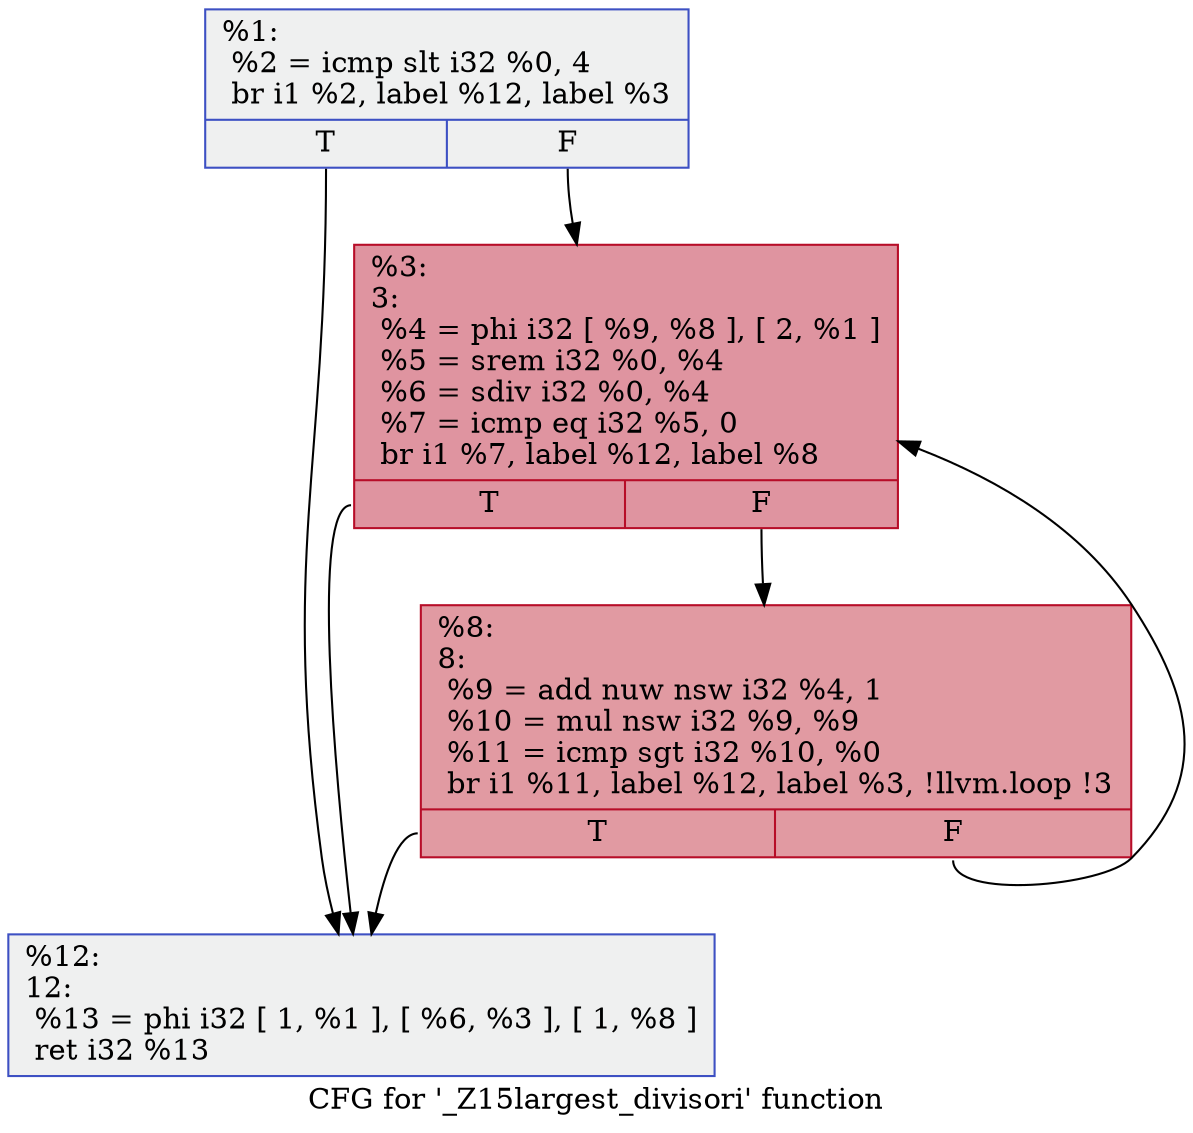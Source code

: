 digraph "CFG for '_Z15largest_divisori' function" {
	label="CFG for '_Z15largest_divisori' function";

	Node0x55efa16e9410 [shape=record,color="#3d50c3ff", style=filled, fillcolor="#dbdcde70",label="{%1:\l  %2 = icmp slt i32 %0, 4\l  br i1 %2, label %12, label %3\l|{<s0>T|<s1>F}}"];
	Node0x55efa16e9410:s0 -> Node0x55efa16e9b30;
	Node0x55efa16e9410:s1 -> Node0x55efa16e9b80;
	Node0x55efa16e9b80 [shape=record,color="#b70d28ff", style=filled, fillcolor="#b70d2870",label="{%3:\l3:                                                \l  %4 = phi i32 [ %9, %8 ], [ 2, %1 ]\l  %5 = srem i32 %0, %4\l  %6 = sdiv i32 %0, %4\l  %7 = icmp eq i32 %5, 0\l  br i1 %7, label %12, label %8\l|{<s0>T|<s1>F}}"];
	Node0x55efa16e9b80:s0 -> Node0x55efa16e9b30;
	Node0x55efa16e9b80:s1 -> Node0x55efa16e9cb0;
	Node0x55efa16e9cb0 [shape=record,color="#b70d28ff", style=filled, fillcolor="#bb1b2c70",label="{%8:\l8:                                                \l  %9 = add nuw nsw i32 %4, 1\l  %10 = mul nsw i32 %9, %9\l  %11 = icmp sgt i32 %10, %0\l  br i1 %11, label %12, label %3, !llvm.loop !3\l|{<s0>T|<s1>F}}"];
	Node0x55efa16e9cb0:s0 -> Node0x55efa16e9b30;
	Node0x55efa16e9cb0:s1 -> Node0x55efa16e9b80;
	Node0x55efa16e9b30 [shape=record,color="#3d50c3ff", style=filled, fillcolor="#dbdcde70",label="{%12:\l12:                                               \l  %13 = phi i32 [ 1, %1 ], [ %6, %3 ], [ 1, %8 ]\l  ret i32 %13\l}"];
}
